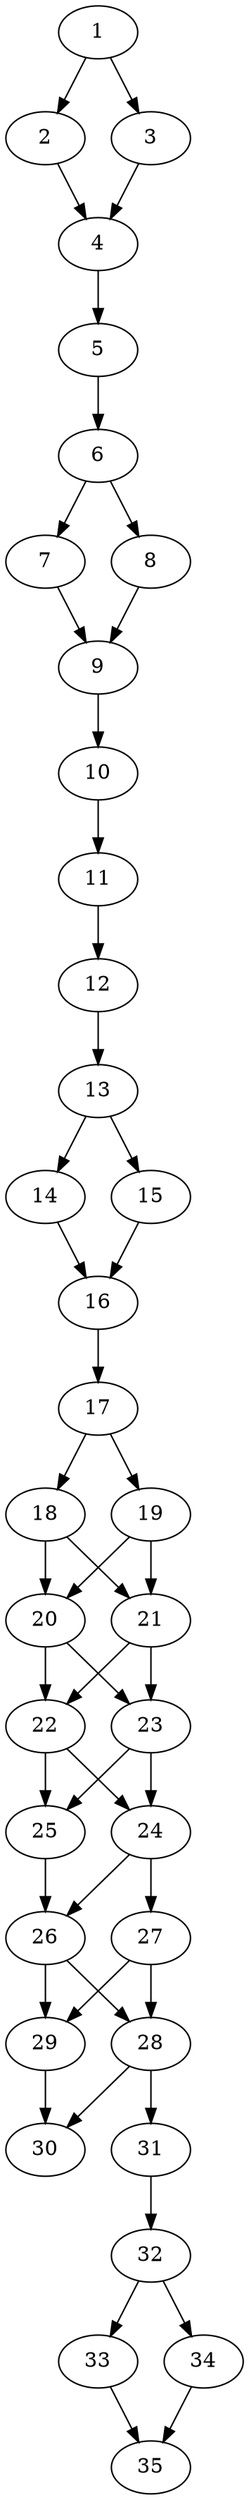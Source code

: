 // DAG automatically generated by daggen at Thu Oct  3 14:05:37 2019
// ./daggen --dot -n 35 --ccr 0.5 --fat 0.3 --regular 0.5 --density 0.9 --mindata 5242880 --maxdata 52428800 
digraph G {
  1 [size="95000576", alpha="0.04", expect_size="47500288"] 
  1 -> 2 [size ="47500288"]
  1 -> 3 [size ="47500288"]
  2 [size="11642880", alpha="0.03", expect_size="5821440"] 
  2 -> 4 [size ="5821440"]
  3 [size="98777088", alpha="0.01", expect_size="49388544"] 
  3 -> 4 [size ="49388544"]
  4 [size="12804096", alpha="0.08", expect_size="6402048"] 
  4 -> 5 [size ="6402048"]
  5 [size="60051456", alpha="0.11", expect_size="30025728"] 
  5 -> 6 [size ="30025728"]
  6 [size="60852224", alpha="0.14", expect_size="30426112"] 
  6 -> 7 [size ="30426112"]
  6 -> 8 [size ="30426112"]
  7 [size="42743808", alpha="0.19", expect_size="21371904"] 
  7 -> 9 [size ="21371904"]
  8 [size="30521344", alpha="0.10", expect_size="15260672"] 
  8 -> 9 [size ="15260672"]
  9 [size="87787520", alpha="0.08", expect_size="43893760"] 
  9 -> 10 [size ="43893760"]
  10 [size="53020672", alpha="0.02", expect_size="26510336"] 
  10 -> 11 [size ="26510336"]
  11 [size="100638720", alpha="0.04", expect_size="50319360"] 
  11 -> 12 [size ="50319360"]
  12 [size="22888448", alpha="0.02", expect_size="11444224"] 
  12 -> 13 [size ="11444224"]
  13 [size="37949440", alpha="0.03", expect_size="18974720"] 
  13 -> 14 [size ="18974720"]
  13 -> 15 [size ="18974720"]
  14 [size="44099584", alpha="0.08", expect_size="22049792"] 
  14 -> 16 [size ="22049792"]
  15 [size="82884608", alpha="0.17", expect_size="41442304"] 
  15 -> 16 [size ="41442304"]
  16 [size="40413184", alpha="0.08", expect_size="20206592"] 
  16 -> 17 [size ="20206592"]
  17 [size="13465600", alpha="0.07", expect_size="6732800"] 
  17 -> 18 [size ="6732800"]
  17 -> 19 [size ="6732800"]
  18 [size="104335360", alpha="0.02", expect_size="52167680"] 
  18 -> 20 [size ="52167680"]
  18 -> 21 [size ="52167680"]
  19 [size="55121920", alpha="0.12", expect_size="27560960"] 
  19 -> 20 [size ="27560960"]
  19 -> 21 [size ="27560960"]
  20 [size="90626048", alpha="0.05", expect_size="45313024"] 
  20 -> 22 [size ="45313024"]
  20 -> 23 [size ="45313024"]
  21 [size="101318656", alpha="0.16", expect_size="50659328"] 
  21 -> 22 [size ="50659328"]
  21 -> 23 [size ="50659328"]
  22 [size="25020416", alpha="0.08", expect_size="12510208"] 
  22 -> 24 [size ="12510208"]
  22 -> 25 [size ="12510208"]
  23 [size="32241664", alpha="0.18", expect_size="16120832"] 
  23 -> 24 [size ="16120832"]
  23 -> 25 [size ="16120832"]
  24 [size="44914688", alpha="0.09", expect_size="22457344"] 
  24 -> 26 [size ="22457344"]
  24 -> 27 [size ="22457344"]
  25 [size="80427008", alpha="0.11", expect_size="40213504"] 
  25 -> 26 [size ="40213504"]
  26 [size="68376576", alpha="0.02", expect_size="34188288"] 
  26 -> 28 [size ="34188288"]
  26 -> 29 [size ="34188288"]
  27 [size="13936640", alpha="0.01", expect_size="6968320"] 
  27 -> 28 [size ="6968320"]
  27 -> 29 [size ="6968320"]
  28 [size="46520320", alpha="0.04", expect_size="23260160"] 
  28 -> 30 [size ="23260160"]
  28 -> 31 [size ="23260160"]
  29 [size="56223744", alpha="0.04", expect_size="28111872"] 
  29 -> 30 [size ="28111872"]
  30 [size="16687104", alpha="0.12", expect_size="8343552"] 
  31 [size="40634368", alpha="0.20", expect_size="20317184"] 
  31 -> 32 [size ="20317184"]
  32 [size="23838720", alpha="0.10", expect_size="11919360"] 
  32 -> 33 [size ="11919360"]
  32 -> 34 [size ="11919360"]
  33 [size="61827072", alpha="0.06", expect_size="30913536"] 
  33 -> 35 [size ="30913536"]
  34 [size="54149120", alpha="0.09", expect_size="27074560"] 
  34 -> 35 [size ="27074560"]
  35 [size="97499136", alpha="0.08", expect_size="48749568"] 
}
